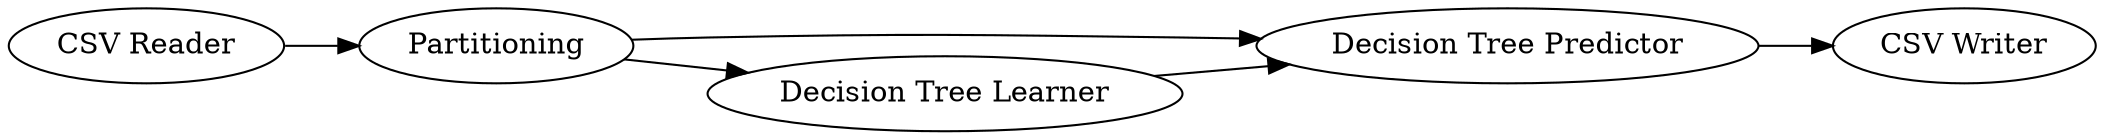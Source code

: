 digraph {
	0 -> 1
	3 -> 4
	1 -> 2
	2 -> 3
	1 -> 3
	1 [label=Partitioning]
	4 [label="CSV Writer"]
	3 [label="Decision Tree Predictor"]
	2 [label="Decision Tree Learner"]
	0 [label="CSV Reader"]
	rankdir=LR
}
